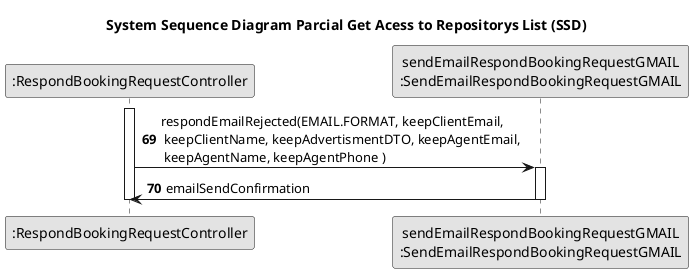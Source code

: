 @startuml
skinparam monochrome true
skinparam packageStyle rectangle
skinparam shadowing false

title System Sequence Diagram Parcial Get Acess to Repositorys List (SSD)

autonumber

'hide footbox
participant ":RespondBookingRequestController" as CTRL

participant "sendEmailRespondBookingRequestGMAIL\n:SendEmailRespondBookingRequestGMAIL" as sendEmailRespondBookingRequestGMAIL

autonumber 69

    activate CTRL

            CTRL -> sendEmailRespondBookingRequestGMAIL: respondEmailRejected(EMAIL.FORMAT, keepClientEmail, \n keepClientName, keepAdvertismentDTO, keepAgentEmail, \n keepAgentName, keepAgentPhone )
            activate sendEmailRespondBookingRequestGMAIL

                sendEmailRespondBookingRequestGMAIL -> CTRL: emailSendConfirmation
                deactivate sendEmailRespondBookingRequestGMAIL

    deactivate CTRL

@enduml